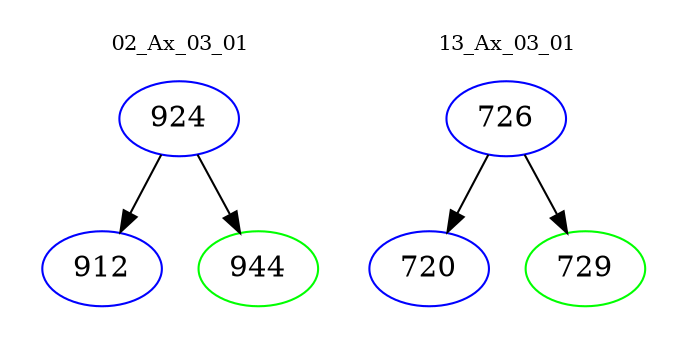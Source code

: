 digraph{
subgraph cluster_0 {
color = white
label = "02_Ax_03_01";
fontsize=10;
T0_924 [label="924", color="blue"]
T0_924 -> T0_912 [color="black"]
T0_912 [label="912", color="blue"]
T0_924 -> T0_944 [color="black"]
T0_944 [label="944", color="green"]
}
subgraph cluster_1 {
color = white
label = "13_Ax_03_01";
fontsize=10;
T1_726 [label="726", color="blue"]
T1_726 -> T1_720 [color="black"]
T1_720 [label="720", color="blue"]
T1_726 -> T1_729 [color="black"]
T1_729 [label="729", color="green"]
}
}
